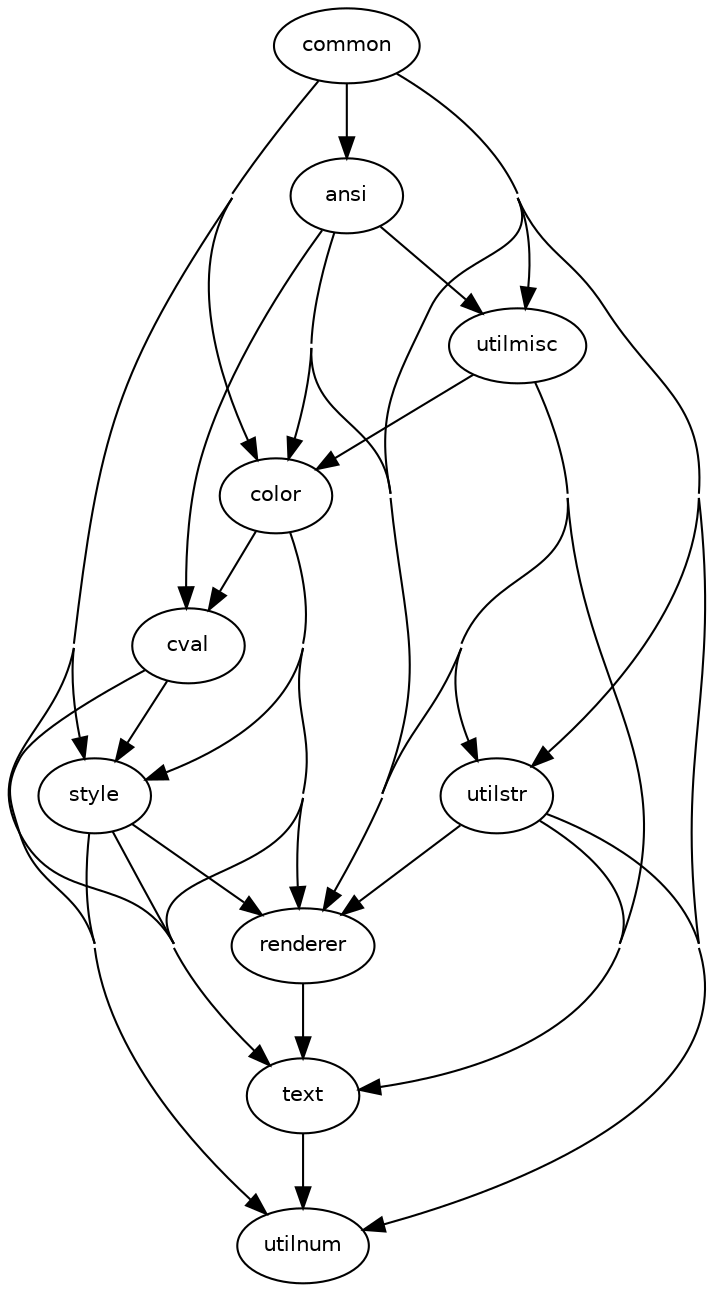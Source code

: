 
digraph G {
    concentrate = true;

    rankdir = TB;
    node [style=filled,fillcolor="#ffffff",fontcolor="#000000",fontname=Helvetica,fontsize=10];

    ansi;
    color;
    common;
    cval;
    renderer;
    style;
    text;
    utilmisc;
    utilnum;
    utilstr;
    ansi -> color;
    ansi -> cval;
    ansi -> renderer;
    ansi -> utilmisc;
    color -> cval;
    color -> renderer;
    color -> style;
    color -> text;
    common -> ansi;
    common -> color;
    common -> renderer;
    common -> style;
    common -> text;
    common -> utilmisc;
    common -> utilnum;
    common -> utilstr;
    cval -> style;
    cval -> utilnum;
    renderer -> text;
    style -> renderer;
    style -> text;
    style -> utilnum;
    text -> utilnum;
    utilmisc -> color;
    utilmisc -> renderer;
    utilmisc -> text;
    utilmisc -> utilstr;
    utilstr -> renderer;
    utilstr -> text;
    utilstr -> utilnum;
}

